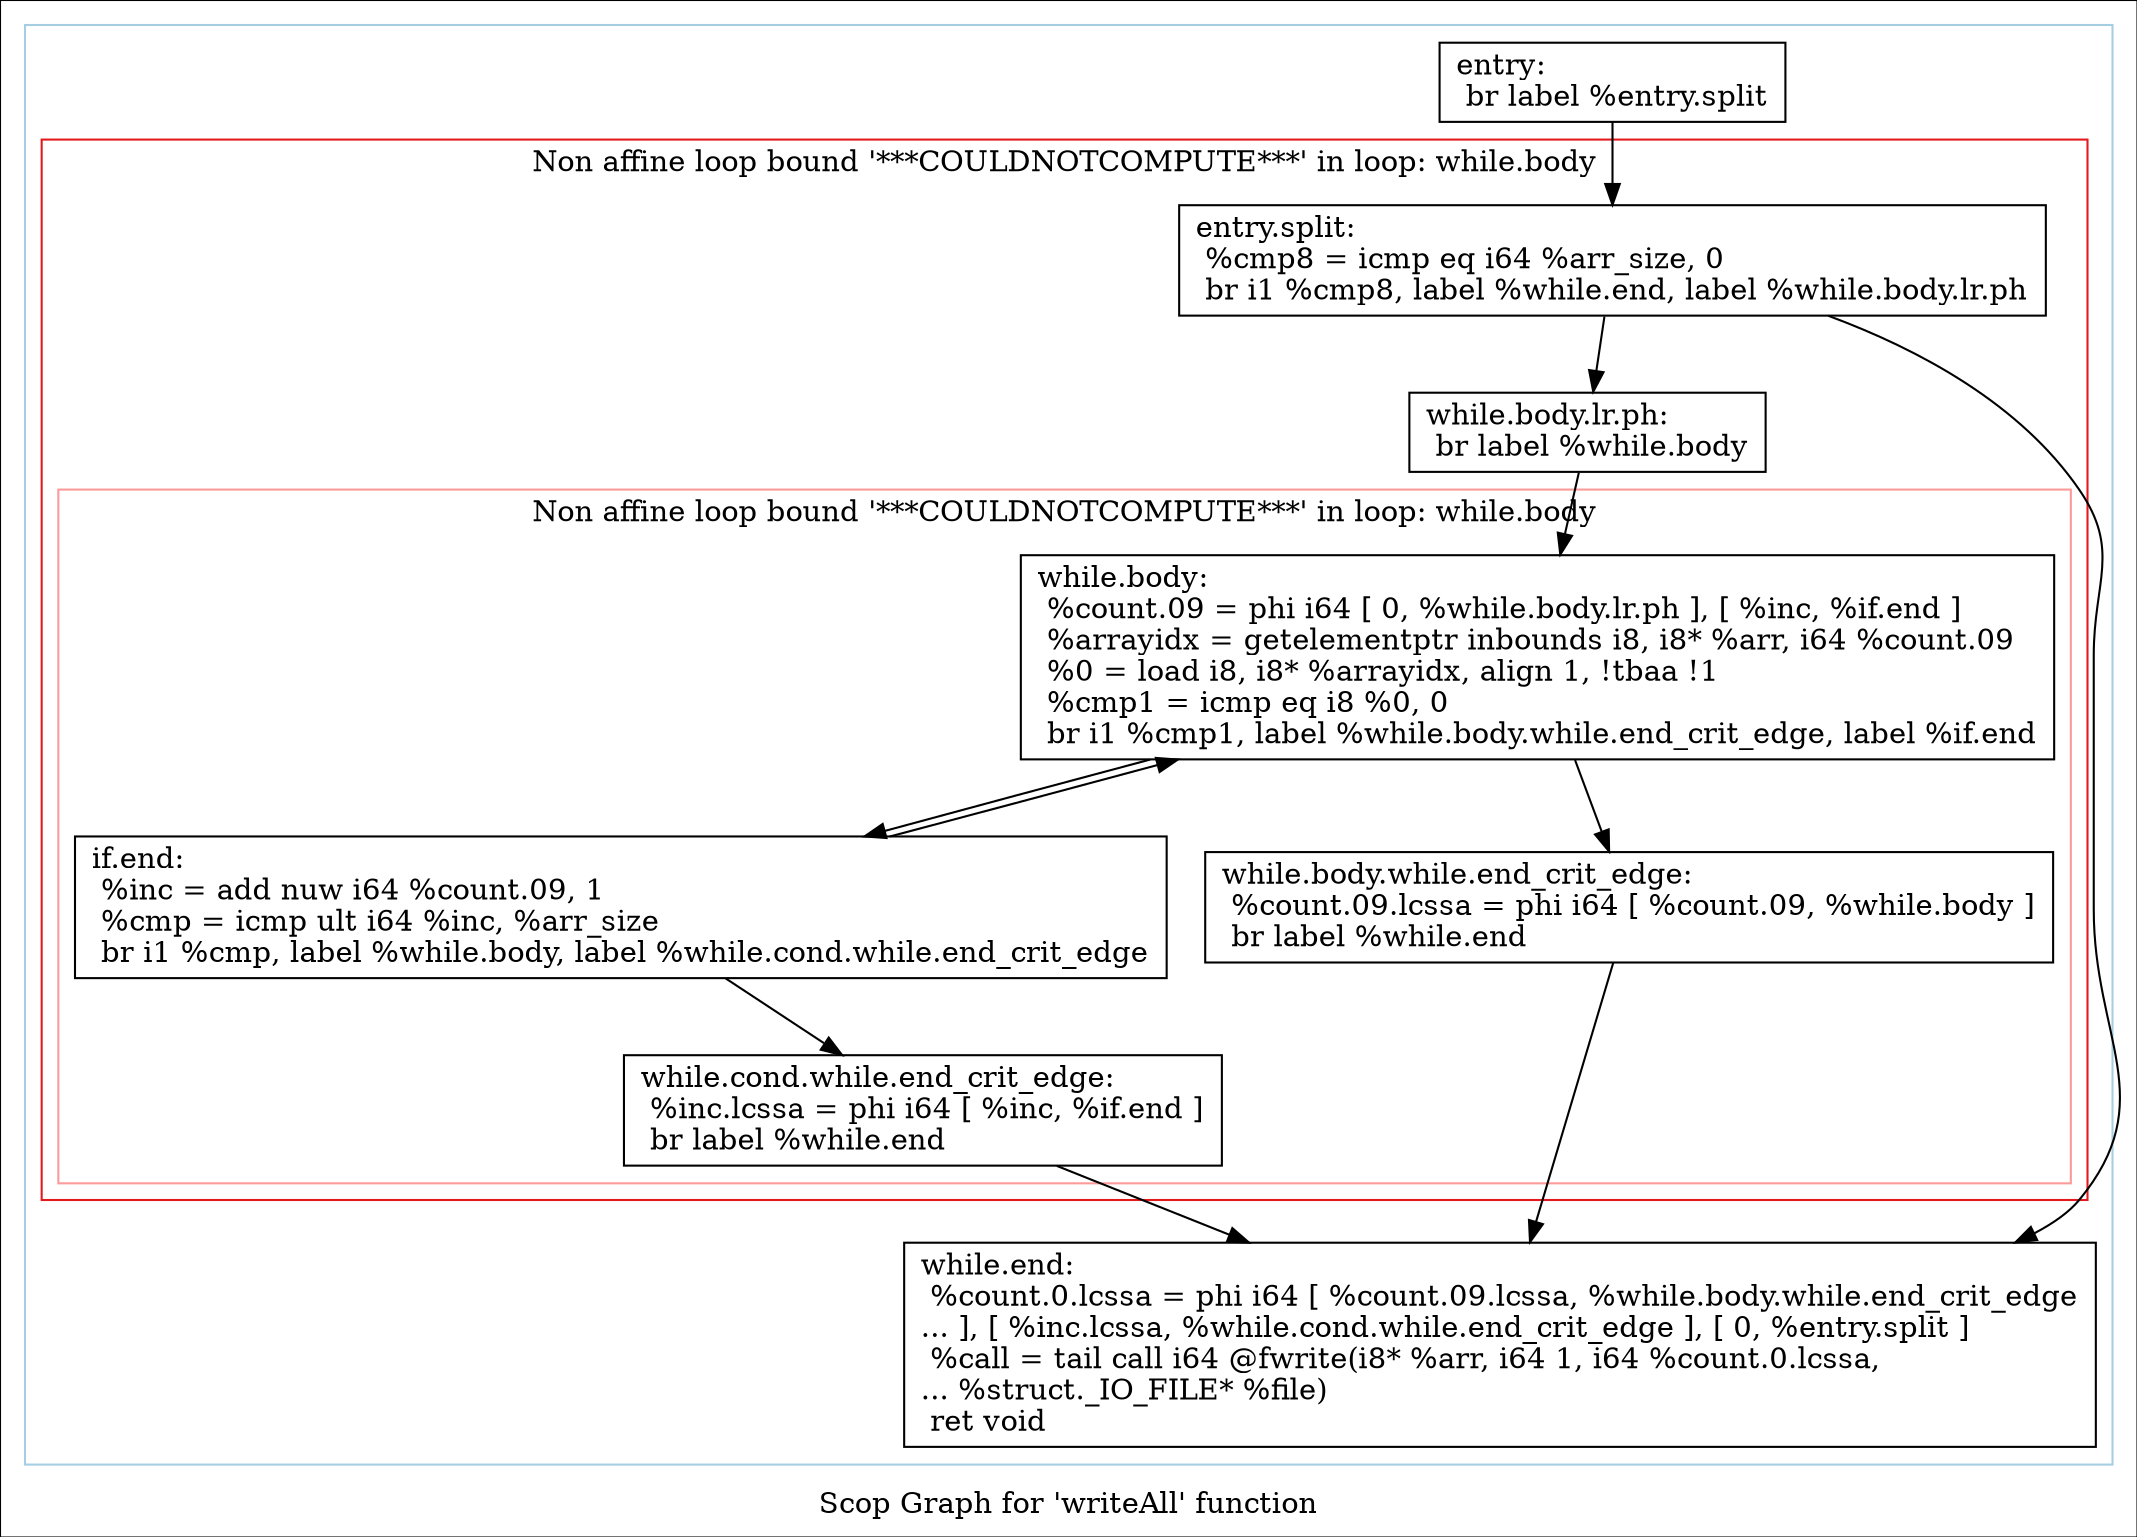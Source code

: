 digraph "Scop Graph for 'writeAll' function" {
	label="Scop Graph for 'writeAll' function";

	Node0xbffa970 [shape=record,label="{entry:\l  br label %entry.split\l}"];
	Node0xbffa970 -> Node0xbfc24c0;
	Node0xbfc24c0 [shape=record,label="{entry.split:                                      \l  %cmp8 = icmp eq i64 %arr_size, 0\l  br i1 %cmp8, label %while.end, label %while.body.lr.ph\l}"];
	Node0xbfc24c0 -> Node0xbfdaa70;
	Node0xbfc24c0 -> Node0xbfc12a0;
	Node0xbfdaa70 [shape=record,label="{while.end:                                        \l  %count.0.lcssa = phi i64 [ %count.09.lcssa, %while.body.while.end_crit_edge\l... ], [ %inc.lcssa, %while.cond.while.end_crit_edge ], [ 0, %entry.split ]\l  %call = tail call i64 @fwrite(i8* %arr, i64 1, i64 %count.0.lcssa,\l... %struct._IO_FILE* %file)\l  ret void\l}"];
	Node0xbfc12a0 [shape=record,label="{while.body.lr.ph:                                 \l  br label %while.body\l}"];
	Node0xbfc12a0 -> Node0xbfe1130;
	Node0xbfe1130 [shape=record,label="{while.body:                                       \l  %count.09 = phi i64 [ 0, %while.body.lr.ph ], [ %inc, %if.end ]\l  %arrayidx = getelementptr inbounds i8, i8* %arr, i64 %count.09\l  %0 = load i8, i8* %arrayidx, align 1, !tbaa !1\l  %cmp1 = icmp eq i8 %0, 0\l  br i1 %cmp1, label %while.body.while.end_crit_edge, label %if.end\l}"];
	Node0xbfe1130 -> Node0xbff5910;
	Node0xbfe1130 -> Node0xbfcd8d0;
	Node0xbff5910 [shape=record,label="{while.body.while.end_crit_edge:                   \l  %count.09.lcssa = phi i64 [ %count.09, %while.body ]\l  br label %while.end\l}"];
	Node0xbff5910 -> Node0xbfdaa70;
	Node0xbfcd8d0 [shape=record,label="{if.end:                                           \l  %inc = add nuw i64 %count.09, 1\l  %cmp = icmp ult i64 %inc, %arr_size\l  br i1 %cmp, label %while.body, label %while.cond.while.end_crit_edge\l}"];
	Node0xbfcd8d0 -> Node0xbfe1130[constraint=false];
	Node0xbfcd8d0 -> Node0xc02eda0;
	Node0xc02eda0 [shape=record,label="{while.cond.while.end_crit_edge:                   \l  %inc.lcssa = phi i64 [ %inc, %if.end ]\l  br label %while.end\l}"];
	Node0xc02eda0 -> Node0xbfdaa70;
	colorscheme = "paired12"
        subgraph cluster_0xbfc4980 {
          label = "";
          style = solid;
          color = 1
          subgraph cluster_0xc020fa0 {
            label = "Non affine loop bound '***COULDNOTCOMPUTE***' in loop: while.body";
            style = solid;
            color = 6
            subgraph cluster_0xc020f20 {
              label = "Non affine loop bound '***COULDNOTCOMPUTE***' in loop: while.body";
              style = solid;
              color = 5
              Node0xbfe1130;
              Node0xbff5910;
              Node0xbfcd8d0;
              Node0xc02eda0;
            }
            Node0xbfc24c0;
            Node0xbfc12a0;
          }
          Node0xbffa970;
          Node0xbfdaa70;
        }
}
